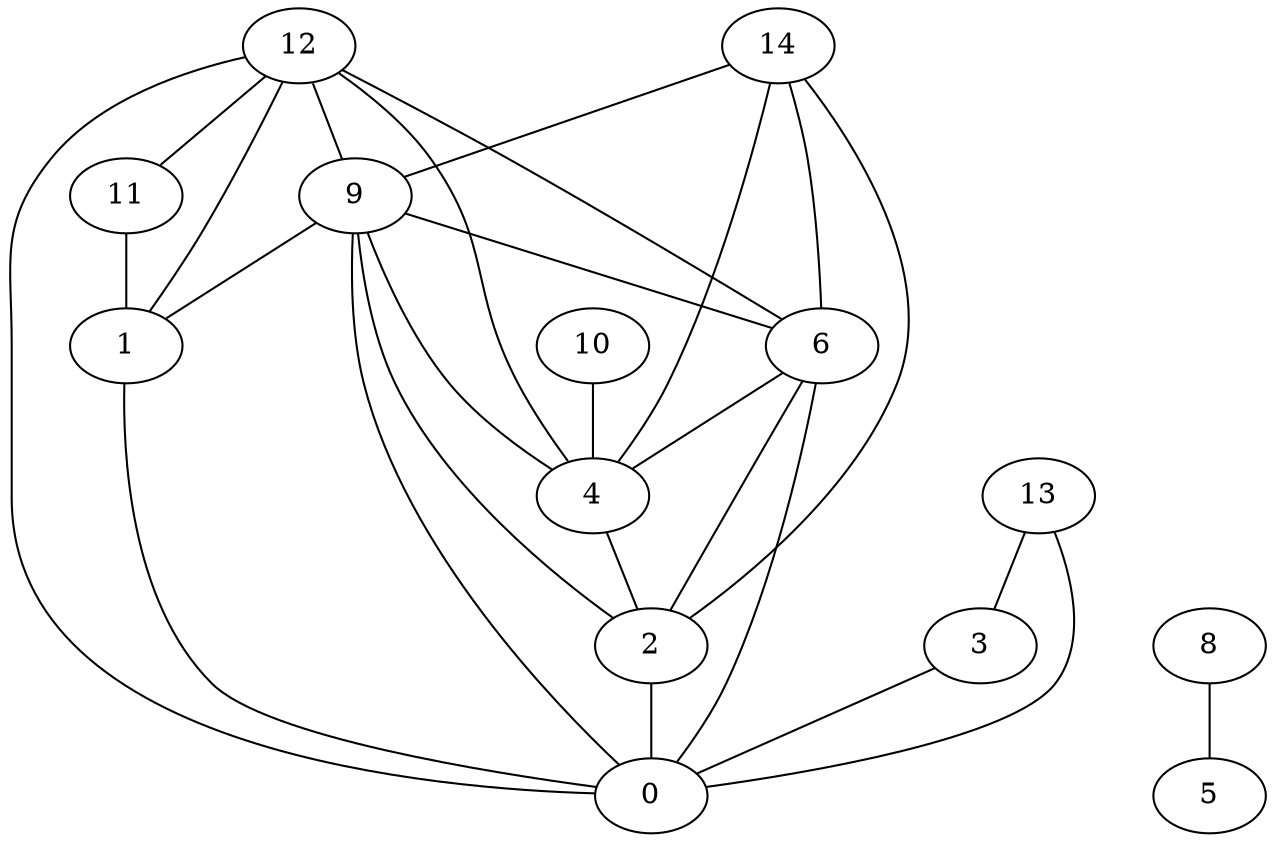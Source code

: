 digraph "sensornet-topology" {
label = "";
rankdir="BT";"0"->"1" [arrowhead = "both"] 
"0"->"2" [arrowhead = "both"] 
"0"->"3" [arrowhead = "both"] 
"0"->"6" [arrowhead = "both"] 
"0"->"9" [arrowhead = "both"] 
"0"->"12" [arrowhead = "both"] 
"0"->"13" [arrowhead = "both"] 
"1"->"9" [arrowhead = "both"] 
"1"->"11" [arrowhead = "both"] 
"1"->"12" [arrowhead = "both"] 
"2"->"4" [arrowhead = "both"] 
"2"->"6" [arrowhead = "both"] 
"2"->"9" [arrowhead = "both"] 
"2"->"14" [arrowhead = "both"] 
"3"->"13" [arrowhead = "both"] 
"4"->"6" [arrowhead = "both"] 
"4"->"9" [arrowhead = "both"] 
"4"->"10" [arrowhead = "both"] 
"4"->"12" [arrowhead = "both"] 
"4"->"14" [arrowhead = "both"] 
"5"->"8" [arrowhead = "both"] 
"6"->"9" [arrowhead = "both"] 
"6"->"12" [arrowhead = "both"] 
"6"->"14" [arrowhead = "both"] 
"9"->"12" [arrowhead = "both"] 
"9"->"14" [arrowhead = "both"] 
"11"->"12" [arrowhead = "both"] 
}